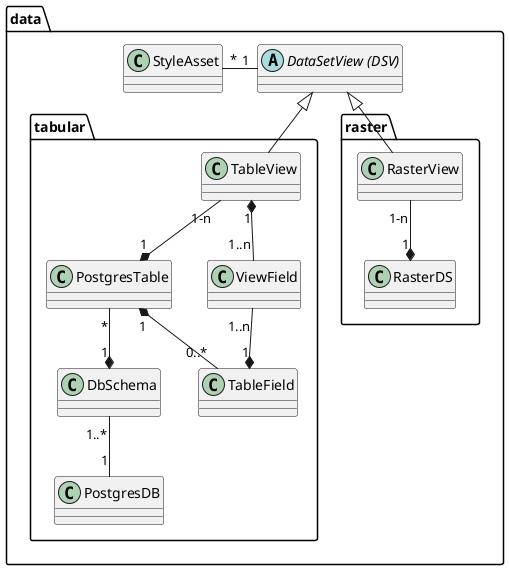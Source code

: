 @startuml
package data {

	abstract class "DataSetView (DSV)" as dsv
    class "StyleAsset" as sta

    package tabular {
        class "TableView" as tv
        class "PostgresTable" as pt
        class "PostgresDB" as pdb
        class "TableField" as tf
        class "ViewField" as vf
        class "DbSchema" as ds

        tv "1-n" --* "1" pt

        pt "*" --* "1" ds
        pt "1" *-- "0..*" tf

        tv "1" *-- "1..n" vf
        vf "1..n" --* "1" tf

        ds "1..*" -- "1" pdb
    }

    package "raster"{
        class "RasterView" as rv
        class "RasterDS" as rds

        rv "1-n" --* "1" rds
    }

    dsv <|-- tv
    dsv <|-- rv

    dsv "1" -left- "*" sta
}
@enduml